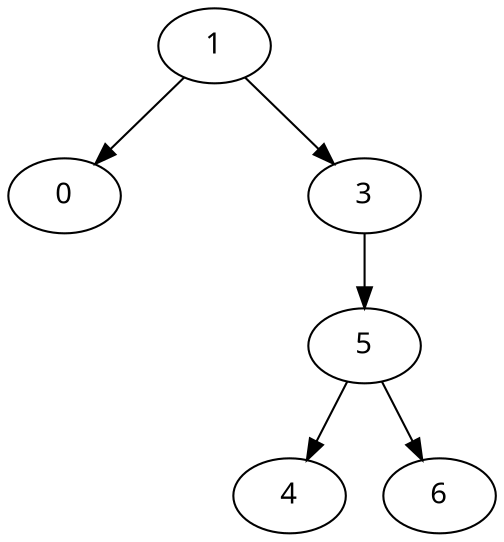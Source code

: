 digraph arbre {
    node [fontname="Courrier"];
    0 [label="0"];
    1 [label="1"];
    2 [label="2" style="invis"];
    3 [label="3"];
    4 [label="4"];
    5 [label="5"];
    6 [label="6"];

    1 -> 0;
    1 -> 3;

    3 -> 5;

    {
        edge [style=invis];
        1 -> 2;
    }

    5 -> 4;
    5 -> 6;
}
